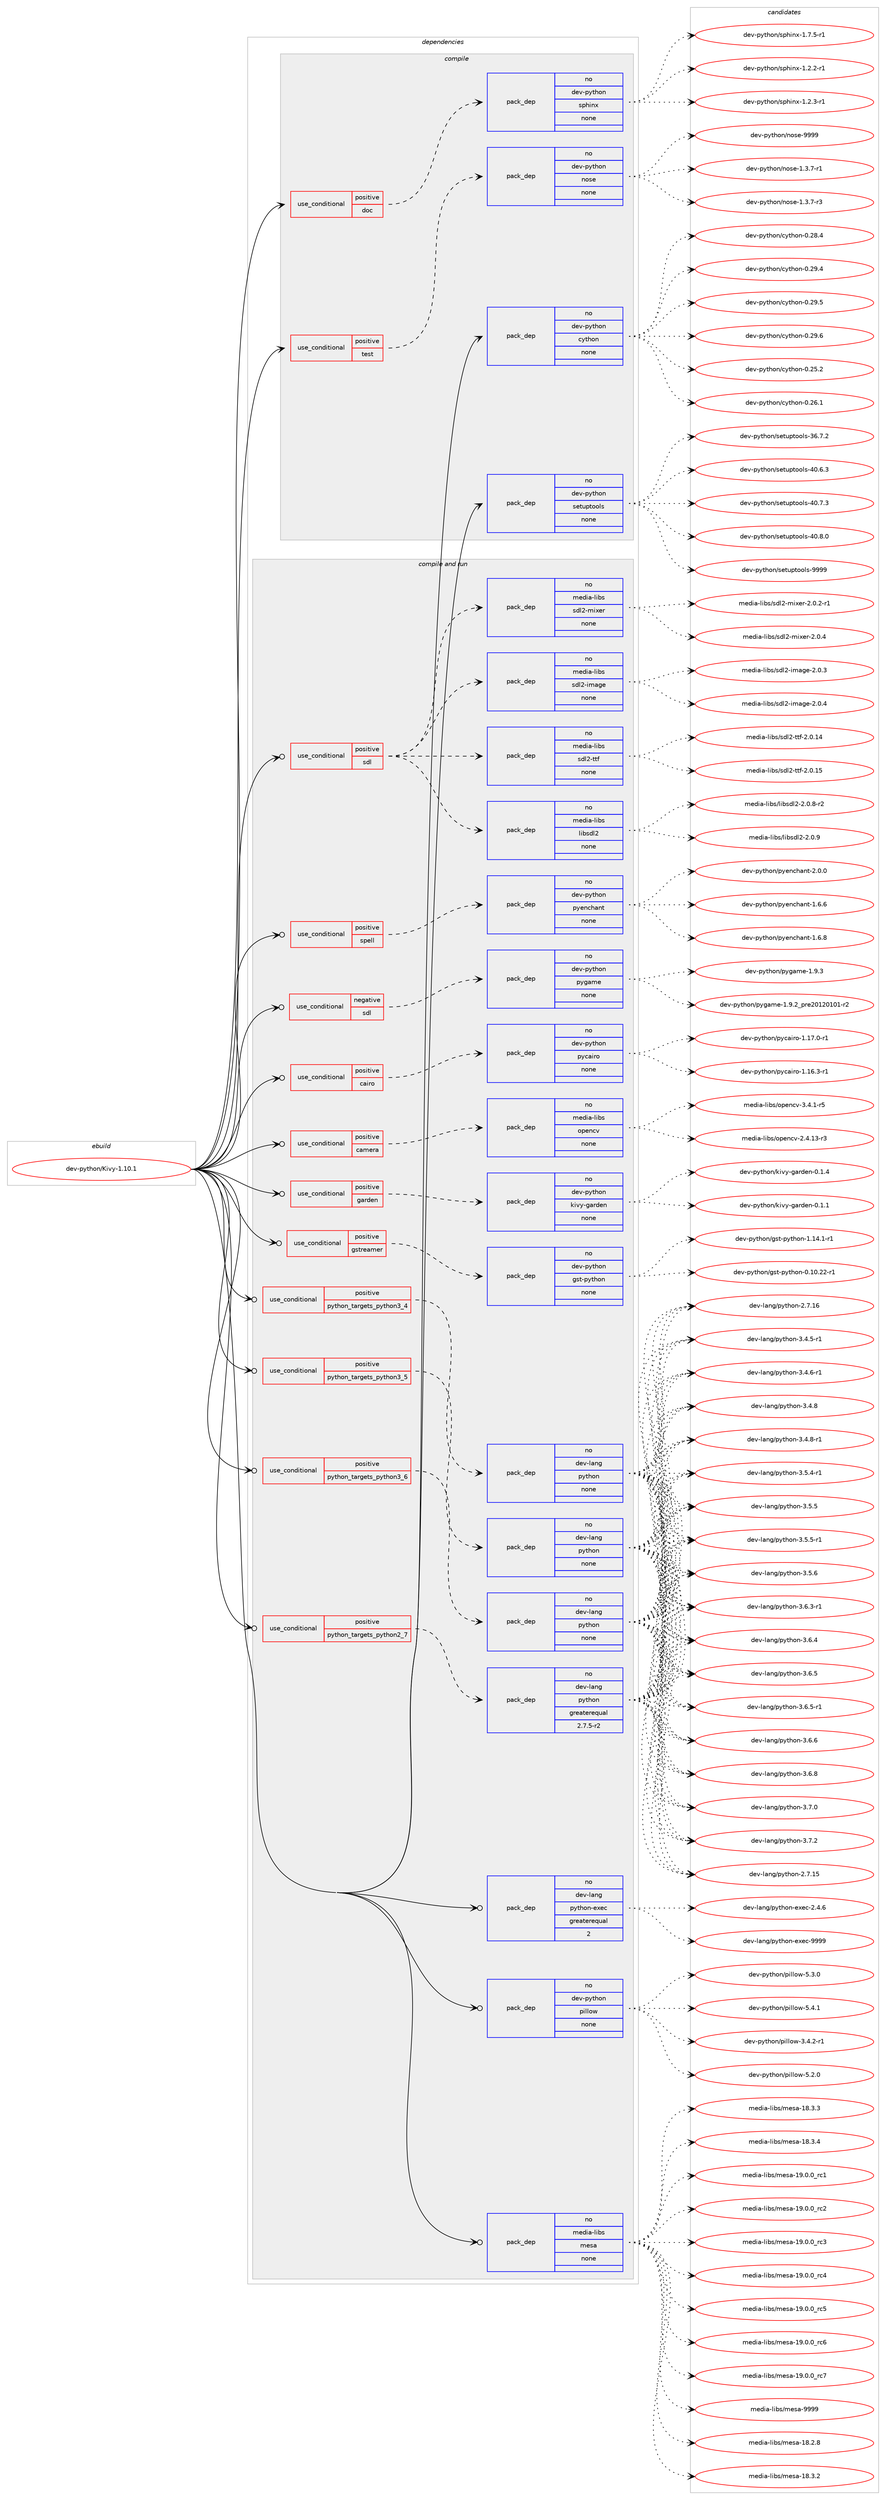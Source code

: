 digraph prolog {

# *************
# Graph options
# *************

newrank=true;
concentrate=true;
compound=true;
graph [rankdir=LR,fontname=Helvetica,fontsize=10,ranksep=1.5];#, ranksep=2.5, nodesep=0.2];
edge  [arrowhead=vee];
node  [fontname=Helvetica,fontsize=10];

# **********
# The ebuild
# **********

subgraph cluster_leftcol {
color=gray;
rank=same;
label=<<i>ebuild</i>>;
id [label="dev-python/Kivy-1.10.1", color=red, width=4, href="../dev-python/Kivy-1.10.1.svg"];
}

# ****************
# The dependencies
# ****************

subgraph cluster_midcol {
color=gray;
label=<<i>dependencies</i>>;
subgraph cluster_compile {
fillcolor="#eeeeee";
style=filled;
label=<<i>compile</i>>;
subgraph cond370292 {
dependency1396774 [label=<<TABLE BORDER="0" CELLBORDER="1" CELLSPACING="0" CELLPADDING="4"><TR><TD ROWSPAN="3" CELLPADDING="10">use_conditional</TD></TR><TR><TD>positive</TD></TR><TR><TD>doc</TD></TR></TABLE>>, shape=none, color=red];
subgraph pack1003258 {
dependency1396775 [label=<<TABLE BORDER="0" CELLBORDER="1" CELLSPACING="0" CELLPADDING="4" WIDTH="220"><TR><TD ROWSPAN="6" CELLPADDING="30">pack_dep</TD></TR><TR><TD WIDTH="110">no</TD></TR><TR><TD>dev-python</TD></TR><TR><TD>sphinx</TD></TR><TR><TD>none</TD></TR><TR><TD></TD></TR></TABLE>>, shape=none, color=blue];
}
dependency1396774:e -> dependency1396775:w [weight=20,style="dashed",arrowhead="vee"];
}
id:e -> dependency1396774:w [weight=20,style="solid",arrowhead="vee"];
subgraph cond370293 {
dependency1396776 [label=<<TABLE BORDER="0" CELLBORDER="1" CELLSPACING="0" CELLPADDING="4"><TR><TD ROWSPAN="3" CELLPADDING="10">use_conditional</TD></TR><TR><TD>positive</TD></TR><TR><TD>test</TD></TR></TABLE>>, shape=none, color=red];
subgraph pack1003259 {
dependency1396777 [label=<<TABLE BORDER="0" CELLBORDER="1" CELLSPACING="0" CELLPADDING="4" WIDTH="220"><TR><TD ROWSPAN="6" CELLPADDING="30">pack_dep</TD></TR><TR><TD WIDTH="110">no</TD></TR><TR><TD>dev-python</TD></TR><TR><TD>nose</TD></TR><TR><TD>none</TD></TR><TR><TD></TD></TR></TABLE>>, shape=none, color=blue];
}
dependency1396776:e -> dependency1396777:w [weight=20,style="dashed",arrowhead="vee"];
}
id:e -> dependency1396776:w [weight=20,style="solid",arrowhead="vee"];
subgraph pack1003260 {
dependency1396778 [label=<<TABLE BORDER="0" CELLBORDER="1" CELLSPACING="0" CELLPADDING="4" WIDTH="220"><TR><TD ROWSPAN="6" CELLPADDING="30">pack_dep</TD></TR><TR><TD WIDTH="110">no</TD></TR><TR><TD>dev-python</TD></TR><TR><TD>cython</TD></TR><TR><TD>none</TD></TR><TR><TD></TD></TR></TABLE>>, shape=none, color=blue];
}
id:e -> dependency1396778:w [weight=20,style="solid",arrowhead="vee"];
subgraph pack1003261 {
dependency1396779 [label=<<TABLE BORDER="0" CELLBORDER="1" CELLSPACING="0" CELLPADDING="4" WIDTH="220"><TR><TD ROWSPAN="6" CELLPADDING="30">pack_dep</TD></TR><TR><TD WIDTH="110">no</TD></TR><TR><TD>dev-python</TD></TR><TR><TD>setuptools</TD></TR><TR><TD>none</TD></TR><TR><TD></TD></TR></TABLE>>, shape=none, color=blue];
}
id:e -> dependency1396779:w [weight=20,style="solid",arrowhead="vee"];
}
subgraph cluster_compileandrun {
fillcolor="#eeeeee";
style=filled;
label=<<i>compile and run</i>>;
subgraph cond370294 {
dependency1396780 [label=<<TABLE BORDER="0" CELLBORDER="1" CELLSPACING="0" CELLPADDING="4"><TR><TD ROWSPAN="3" CELLPADDING="10">use_conditional</TD></TR><TR><TD>negative</TD></TR><TR><TD>sdl</TD></TR></TABLE>>, shape=none, color=red];
subgraph pack1003262 {
dependency1396781 [label=<<TABLE BORDER="0" CELLBORDER="1" CELLSPACING="0" CELLPADDING="4" WIDTH="220"><TR><TD ROWSPAN="6" CELLPADDING="30">pack_dep</TD></TR><TR><TD WIDTH="110">no</TD></TR><TR><TD>dev-python</TD></TR><TR><TD>pygame</TD></TR><TR><TD>none</TD></TR><TR><TD></TD></TR></TABLE>>, shape=none, color=blue];
}
dependency1396780:e -> dependency1396781:w [weight=20,style="dashed",arrowhead="vee"];
}
id:e -> dependency1396780:w [weight=20,style="solid",arrowhead="odotvee"];
subgraph cond370295 {
dependency1396782 [label=<<TABLE BORDER="0" CELLBORDER="1" CELLSPACING="0" CELLPADDING="4"><TR><TD ROWSPAN="3" CELLPADDING="10">use_conditional</TD></TR><TR><TD>positive</TD></TR><TR><TD>cairo</TD></TR></TABLE>>, shape=none, color=red];
subgraph pack1003263 {
dependency1396783 [label=<<TABLE BORDER="0" CELLBORDER="1" CELLSPACING="0" CELLPADDING="4" WIDTH="220"><TR><TD ROWSPAN="6" CELLPADDING="30">pack_dep</TD></TR><TR><TD WIDTH="110">no</TD></TR><TR><TD>dev-python</TD></TR><TR><TD>pycairo</TD></TR><TR><TD>none</TD></TR><TR><TD></TD></TR></TABLE>>, shape=none, color=blue];
}
dependency1396782:e -> dependency1396783:w [weight=20,style="dashed",arrowhead="vee"];
}
id:e -> dependency1396782:w [weight=20,style="solid",arrowhead="odotvee"];
subgraph cond370296 {
dependency1396784 [label=<<TABLE BORDER="0" CELLBORDER="1" CELLSPACING="0" CELLPADDING="4"><TR><TD ROWSPAN="3" CELLPADDING="10">use_conditional</TD></TR><TR><TD>positive</TD></TR><TR><TD>camera</TD></TR></TABLE>>, shape=none, color=red];
subgraph pack1003264 {
dependency1396785 [label=<<TABLE BORDER="0" CELLBORDER="1" CELLSPACING="0" CELLPADDING="4" WIDTH="220"><TR><TD ROWSPAN="6" CELLPADDING="30">pack_dep</TD></TR><TR><TD WIDTH="110">no</TD></TR><TR><TD>media-libs</TD></TR><TR><TD>opencv</TD></TR><TR><TD>none</TD></TR><TR><TD></TD></TR></TABLE>>, shape=none, color=blue];
}
dependency1396784:e -> dependency1396785:w [weight=20,style="dashed",arrowhead="vee"];
}
id:e -> dependency1396784:w [weight=20,style="solid",arrowhead="odotvee"];
subgraph cond370297 {
dependency1396786 [label=<<TABLE BORDER="0" CELLBORDER="1" CELLSPACING="0" CELLPADDING="4"><TR><TD ROWSPAN="3" CELLPADDING="10">use_conditional</TD></TR><TR><TD>positive</TD></TR><TR><TD>garden</TD></TR></TABLE>>, shape=none, color=red];
subgraph pack1003265 {
dependency1396787 [label=<<TABLE BORDER="0" CELLBORDER="1" CELLSPACING="0" CELLPADDING="4" WIDTH="220"><TR><TD ROWSPAN="6" CELLPADDING="30">pack_dep</TD></TR><TR><TD WIDTH="110">no</TD></TR><TR><TD>dev-python</TD></TR><TR><TD>kivy-garden</TD></TR><TR><TD>none</TD></TR><TR><TD></TD></TR></TABLE>>, shape=none, color=blue];
}
dependency1396786:e -> dependency1396787:w [weight=20,style="dashed",arrowhead="vee"];
}
id:e -> dependency1396786:w [weight=20,style="solid",arrowhead="odotvee"];
subgraph cond370298 {
dependency1396788 [label=<<TABLE BORDER="0" CELLBORDER="1" CELLSPACING="0" CELLPADDING="4"><TR><TD ROWSPAN="3" CELLPADDING="10">use_conditional</TD></TR><TR><TD>positive</TD></TR><TR><TD>gstreamer</TD></TR></TABLE>>, shape=none, color=red];
subgraph pack1003266 {
dependency1396789 [label=<<TABLE BORDER="0" CELLBORDER="1" CELLSPACING="0" CELLPADDING="4" WIDTH="220"><TR><TD ROWSPAN="6" CELLPADDING="30">pack_dep</TD></TR><TR><TD WIDTH="110">no</TD></TR><TR><TD>dev-python</TD></TR><TR><TD>gst-python</TD></TR><TR><TD>none</TD></TR><TR><TD></TD></TR></TABLE>>, shape=none, color=blue];
}
dependency1396788:e -> dependency1396789:w [weight=20,style="dashed",arrowhead="vee"];
}
id:e -> dependency1396788:w [weight=20,style="solid",arrowhead="odotvee"];
subgraph cond370299 {
dependency1396790 [label=<<TABLE BORDER="0" CELLBORDER="1" CELLSPACING="0" CELLPADDING="4"><TR><TD ROWSPAN="3" CELLPADDING="10">use_conditional</TD></TR><TR><TD>positive</TD></TR><TR><TD>python_targets_python2_7</TD></TR></TABLE>>, shape=none, color=red];
subgraph pack1003267 {
dependency1396791 [label=<<TABLE BORDER="0" CELLBORDER="1" CELLSPACING="0" CELLPADDING="4" WIDTH="220"><TR><TD ROWSPAN="6" CELLPADDING="30">pack_dep</TD></TR><TR><TD WIDTH="110">no</TD></TR><TR><TD>dev-lang</TD></TR><TR><TD>python</TD></TR><TR><TD>greaterequal</TD></TR><TR><TD>2.7.5-r2</TD></TR></TABLE>>, shape=none, color=blue];
}
dependency1396790:e -> dependency1396791:w [weight=20,style="dashed",arrowhead="vee"];
}
id:e -> dependency1396790:w [weight=20,style="solid",arrowhead="odotvee"];
subgraph cond370300 {
dependency1396792 [label=<<TABLE BORDER="0" CELLBORDER="1" CELLSPACING="0" CELLPADDING="4"><TR><TD ROWSPAN="3" CELLPADDING="10">use_conditional</TD></TR><TR><TD>positive</TD></TR><TR><TD>python_targets_python3_4</TD></TR></TABLE>>, shape=none, color=red];
subgraph pack1003268 {
dependency1396793 [label=<<TABLE BORDER="0" CELLBORDER="1" CELLSPACING="0" CELLPADDING="4" WIDTH="220"><TR><TD ROWSPAN="6" CELLPADDING="30">pack_dep</TD></TR><TR><TD WIDTH="110">no</TD></TR><TR><TD>dev-lang</TD></TR><TR><TD>python</TD></TR><TR><TD>none</TD></TR><TR><TD></TD></TR></TABLE>>, shape=none, color=blue];
}
dependency1396792:e -> dependency1396793:w [weight=20,style="dashed",arrowhead="vee"];
}
id:e -> dependency1396792:w [weight=20,style="solid",arrowhead="odotvee"];
subgraph cond370301 {
dependency1396794 [label=<<TABLE BORDER="0" CELLBORDER="1" CELLSPACING="0" CELLPADDING="4"><TR><TD ROWSPAN="3" CELLPADDING="10">use_conditional</TD></TR><TR><TD>positive</TD></TR><TR><TD>python_targets_python3_5</TD></TR></TABLE>>, shape=none, color=red];
subgraph pack1003269 {
dependency1396795 [label=<<TABLE BORDER="0" CELLBORDER="1" CELLSPACING="0" CELLPADDING="4" WIDTH="220"><TR><TD ROWSPAN="6" CELLPADDING="30">pack_dep</TD></TR><TR><TD WIDTH="110">no</TD></TR><TR><TD>dev-lang</TD></TR><TR><TD>python</TD></TR><TR><TD>none</TD></TR><TR><TD></TD></TR></TABLE>>, shape=none, color=blue];
}
dependency1396794:e -> dependency1396795:w [weight=20,style="dashed",arrowhead="vee"];
}
id:e -> dependency1396794:w [weight=20,style="solid",arrowhead="odotvee"];
subgraph cond370302 {
dependency1396796 [label=<<TABLE BORDER="0" CELLBORDER="1" CELLSPACING="0" CELLPADDING="4"><TR><TD ROWSPAN="3" CELLPADDING="10">use_conditional</TD></TR><TR><TD>positive</TD></TR><TR><TD>python_targets_python3_6</TD></TR></TABLE>>, shape=none, color=red];
subgraph pack1003270 {
dependency1396797 [label=<<TABLE BORDER="0" CELLBORDER="1" CELLSPACING="0" CELLPADDING="4" WIDTH="220"><TR><TD ROWSPAN="6" CELLPADDING="30">pack_dep</TD></TR><TR><TD WIDTH="110">no</TD></TR><TR><TD>dev-lang</TD></TR><TR><TD>python</TD></TR><TR><TD>none</TD></TR><TR><TD></TD></TR></TABLE>>, shape=none, color=blue];
}
dependency1396796:e -> dependency1396797:w [weight=20,style="dashed",arrowhead="vee"];
}
id:e -> dependency1396796:w [weight=20,style="solid",arrowhead="odotvee"];
subgraph cond370303 {
dependency1396798 [label=<<TABLE BORDER="0" CELLBORDER="1" CELLSPACING="0" CELLPADDING="4"><TR><TD ROWSPAN="3" CELLPADDING="10">use_conditional</TD></TR><TR><TD>positive</TD></TR><TR><TD>sdl</TD></TR></TABLE>>, shape=none, color=red];
subgraph pack1003271 {
dependency1396799 [label=<<TABLE BORDER="0" CELLBORDER="1" CELLSPACING="0" CELLPADDING="4" WIDTH="220"><TR><TD ROWSPAN="6" CELLPADDING="30">pack_dep</TD></TR><TR><TD WIDTH="110">no</TD></TR><TR><TD>media-libs</TD></TR><TR><TD>libsdl2</TD></TR><TR><TD>none</TD></TR><TR><TD></TD></TR></TABLE>>, shape=none, color=blue];
}
dependency1396798:e -> dependency1396799:w [weight=20,style="dashed",arrowhead="vee"];
subgraph pack1003272 {
dependency1396800 [label=<<TABLE BORDER="0" CELLBORDER="1" CELLSPACING="0" CELLPADDING="4" WIDTH="220"><TR><TD ROWSPAN="6" CELLPADDING="30">pack_dep</TD></TR><TR><TD WIDTH="110">no</TD></TR><TR><TD>media-libs</TD></TR><TR><TD>sdl2-ttf</TD></TR><TR><TD>none</TD></TR><TR><TD></TD></TR></TABLE>>, shape=none, color=blue];
}
dependency1396798:e -> dependency1396800:w [weight=20,style="dashed",arrowhead="vee"];
subgraph pack1003273 {
dependency1396801 [label=<<TABLE BORDER="0" CELLBORDER="1" CELLSPACING="0" CELLPADDING="4" WIDTH="220"><TR><TD ROWSPAN="6" CELLPADDING="30">pack_dep</TD></TR><TR><TD WIDTH="110">no</TD></TR><TR><TD>media-libs</TD></TR><TR><TD>sdl2-image</TD></TR><TR><TD>none</TD></TR><TR><TD></TD></TR></TABLE>>, shape=none, color=blue];
}
dependency1396798:e -> dependency1396801:w [weight=20,style="dashed",arrowhead="vee"];
subgraph pack1003274 {
dependency1396802 [label=<<TABLE BORDER="0" CELLBORDER="1" CELLSPACING="0" CELLPADDING="4" WIDTH="220"><TR><TD ROWSPAN="6" CELLPADDING="30">pack_dep</TD></TR><TR><TD WIDTH="110">no</TD></TR><TR><TD>media-libs</TD></TR><TR><TD>sdl2-mixer</TD></TR><TR><TD>none</TD></TR><TR><TD></TD></TR></TABLE>>, shape=none, color=blue];
}
dependency1396798:e -> dependency1396802:w [weight=20,style="dashed",arrowhead="vee"];
}
id:e -> dependency1396798:w [weight=20,style="solid",arrowhead="odotvee"];
subgraph cond370304 {
dependency1396803 [label=<<TABLE BORDER="0" CELLBORDER="1" CELLSPACING="0" CELLPADDING="4"><TR><TD ROWSPAN="3" CELLPADDING="10">use_conditional</TD></TR><TR><TD>positive</TD></TR><TR><TD>spell</TD></TR></TABLE>>, shape=none, color=red];
subgraph pack1003275 {
dependency1396804 [label=<<TABLE BORDER="0" CELLBORDER="1" CELLSPACING="0" CELLPADDING="4" WIDTH="220"><TR><TD ROWSPAN="6" CELLPADDING="30">pack_dep</TD></TR><TR><TD WIDTH="110">no</TD></TR><TR><TD>dev-python</TD></TR><TR><TD>pyenchant</TD></TR><TR><TD>none</TD></TR><TR><TD></TD></TR></TABLE>>, shape=none, color=blue];
}
dependency1396803:e -> dependency1396804:w [weight=20,style="dashed",arrowhead="vee"];
}
id:e -> dependency1396803:w [weight=20,style="solid",arrowhead="odotvee"];
subgraph pack1003276 {
dependency1396805 [label=<<TABLE BORDER="0" CELLBORDER="1" CELLSPACING="0" CELLPADDING="4" WIDTH="220"><TR><TD ROWSPAN="6" CELLPADDING="30">pack_dep</TD></TR><TR><TD WIDTH="110">no</TD></TR><TR><TD>dev-lang</TD></TR><TR><TD>python-exec</TD></TR><TR><TD>greaterequal</TD></TR><TR><TD>2</TD></TR></TABLE>>, shape=none, color=blue];
}
id:e -> dependency1396805:w [weight=20,style="solid",arrowhead="odotvee"];
subgraph pack1003277 {
dependency1396806 [label=<<TABLE BORDER="0" CELLBORDER="1" CELLSPACING="0" CELLPADDING="4" WIDTH="220"><TR><TD ROWSPAN="6" CELLPADDING="30">pack_dep</TD></TR><TR><TD WIDTH="110">no</TD></TR><TR><TD>dev-python</TD></TR><TR><TD>pillow</TD></TR><TR><TD>none</TD></TR><TR><TD></TD></TR></TABLE>>, shape=none, color=blue];
}
id:e -> dependency1396806:w [weight=20,style="solid",arrowhead="odotvee"];
subgraph pack1003278 {
dependency1396807 [label=<<TABLE BORDER="0" CELLBORDER="1" CELLSPACING="0" CELLPADDING="4" WIDTH="220"><TR><TD ROWSPAN="6" CELLPADDING="30">pack_dep</TD></TR><TR><TD WIDTH="110">no</TD></TR><TR><TD>media-libs</TD></TR><TR><TD>mesa</TD></TR><TR><TD>none</TD></TR><TR><TD></TD></TR></TABLE>>, shape=none, color=blue];
}
id:e -> dependency1396807:w [weight=20,style="solid",arrowhead="odotvee"];
}
subgraph cluster_run {
fillcolor="#eeeeee";
style=filled;
label=<<i>run</i>>;
}
}

# **************
# The candidates
# **************

subgraph cluster_choices {
rank=same;
color=gray;
label=<<i>candidates</i>>;

subgraph choice1003258 {
color=black;
nodesep=1;
choice10010111845112121116104111110471151121041051101204549465046504511449 [label="dev-python/sphinx-1.2.2-r1", color=red, width=4,href="../dev-python/sphinx-1.2.2-r1.svg"];
choice10010111845112121116104111110471151121041051101204549465046514511449 [label="dev-python/sphinx-1.2.3-r1", color=red, width=4,href="../dev-python/sphinx-1.2.3-r1.svg"];
choice10010111845112121116104111110471151121041051101204549465546534511449 [label="dev-python/sphinx-1.7.5-r1", color=red, width=4,href="../dev-python/sphinx-1.7.5-r1.svg"];
dependency1396775:e -> choice10010111845112121116104111110471151121041051101204549465046504511449:w [style=dotted,weight="100"];
dependency1396775:e -> choice10010111845112121116104111110471151121041051101204549465046514511449:w [style=dotted,weight="100"];
dependency1396775:e -> choice10010111845112121116104111110471151121041051101204549465546534511449:w [style=dotted,weight="100"];
}
subgraph choice1003259 {
color=black;
nodesep=1;
choice10010111845112121116104111110471101111151014549465146554511449 [label="dev-python/nose-1.3.7-r1", color=red, width=4,href="../dev-python/nose-1.3.7-r1.svg"];
choice10010111845112121116104111110471101111151014549465146554511451 [label="dev-python/nose-1.3.7-r3", color=red, width=4,href="../dev-python/nose-1.3.7-r3.svg"];
choice10010111845112121116104111110471101111151014557575757 [label="dev-python/nose-9999", color=red, width=4,href="../dev-python/nose-9999.svg"];
dependency1396777:e -> choice10010111845112121116104111110471101111151014549465146554511449:w [style=dotted,weight="100"];
dependency1396777:e -> choice10010111845112121116104111110471101111151014549465146554511451:w [style=dotted,weight="100"];
dependency1396777:e -> choice10010111845112121116104111110471101111151014557575757:w [style=dotted,weight="100"];
}
subgraph choice1003260 {
color=black;
nodesep=1;
choice10010111845112121116104111110479912111610411111045484650534650 [label="dev-python/cython-0.25.2", color=red, width=4,href="../dev-python/cython-0.25.2.svg"];
choice10010111845112121116104111110479912111610411111045484650544649 [label="dev-python/cython-0.26.1", color=red, width=4,href="../dev-python/cython-0.26.1.svg"];
choice10010111845112121116104111110479912111610411111045484650564652 [label="dev-python/cython-0.28.4", color=red, width=4,href="../dev-python/cython-0.28.4.svg"];
choice10010111845112121116104111110479912111610411111045484650574652 [label="dev-python/cython-0.29.4", color=red, width=4,href="../dev-python/cython-0.29.4.svg"];
choice10010111845112121116104111110479912111610411111045484650574653 [label="dev-python/cython-0.29.5", color=red, width=4,href="../dev-python/cython-0.29.5.svg"];
choice10010111845112121116104111110479912111610411111045484650574654 [label="dev-python/cython-0.29.6", color=red, width=4,href="../dev-python/cython-0.29.6.svg"];
dependency1396778:e -> choice10010111845112121116104111110479912111610411111045484650534650:w [style=dotted,weight="100"];
dependency1396778:e -> choice10010111845112121116104111110479912111610411111045484650544649:w [style=dotted,weight="100"];
dependency1396778:e -> choice10010111845112121116104111110479912111610411111045484650564652:w [style=dotted,weight="100"];
dependency1396778:e -> choice10010111845112121116104111110479912111610411111045484650574652:w [style=dotted,weight="100"];
dependency1396778:e -> choice10010111845112121116104111110479912111610411111045484650574653:w [style=dotted,weight="100"];
dependency1396778:e -> choice10010111845112121116104111110479912111610411111045484650574654:w [style=dotted,weight="100"];
}
subgraph choice1003261 {
color=black;
nodesep=1;
choice100101118451121211161041111104711510111611711211611111110811545515446554650 [label="dev-python/setuptools-36.7.2", color=red, width=4,href="../dev-python/setuptools-36.7.2.svg"];
choice100101118451121211161041111104711510111611711211611111110811545524846544651 [label="dev-python/setuptools-40.6.3", color=red, width=4,href="../dev-python/setuptools-40.6.3.svg"];
choice100101118451121211161041111104711510111611711211611111110811545524846554651 [label="dev-python/setuptools-40.7.3", color=red, width=4,href="../dev-python/setuptools-40.7.3.svg"];
choice100101118451121211161041111104711510111611711211611111110811545524846564648 [label="dev-python/setuptools-40.8.0", color=red, width=4,href="../dev-python/setuptools-40.8.0.svg"];
choice10010111845112121116104111110471151011161171121161111111081154557575757 [label="dev-python/setuptools-9999", color=red, width=4,href="../dev-python/setuptools-9999.svg"];
dependency1396779:e -> choice100101118451121211161041111104711510111611711211611111110811545515446554650:w [style=dotted,weight="100"];
dependency1396779:e -> choice100101118451121211161041111104711510111611711211611111110811545524846544651:w [style=dotted,weight="100"];
dependency1396779:e -> choice100101118451121211161041111104711510111611711211611111110811545524846554651:w [style=dotted,weight="100"];
dependency1396779:e -> choice100101118451121211161041111104711510111611711211611111110811545524846564648:w [style=dotted,weight="100"];
dependency1396779:e -> choice10010111845112121116104111110471151011161171121161111111081154557575757:w [style=dotted,weight="100"];
}
subgraph choice1003262 {
color=black;
nodesep=1;
choice1001011184511212111610411111047112121103971091014549465746509511211410150484950484948494511450 [label="dev-python/pygame-1.9.2_pre20120101-r2", color=red, width=4,href="../dev-python/pygame-1.9.2_pre20120101-r2.svg"];
choice100101118451121211161041111104711212110397109101454946574651 [label="dev-python/pygame-1.9.3", color=red, width=4,href="../dev-python/pygame-1.9.3.svg"];
dependency1396781:e -> choice1001011184511212111610411111047112121103971091014549465746509511211410150484950484948494511450:w [style=dotted,weight="100"];
dependency1396781:e -> choice100101118451121211161041111104711212110397109101454946574651:w [style=dotted,weight="100"];
}
subgraph choice1003263 {
color=black;
nodesep=1;
choice10010111845112121116104111110471121219997105114111454946495446514511449 [label="dev-python/pycairo-1.16.3-r1", color=red, width=4,href="../dev-python/pycairo-1.16.3-r1.svg"];
choice10010111845112121116104111110471121219997105114111454946495546484511449 [label="dev-python/pycairo-1.17.0-r1", color=red, width=4,href="../dev-python/pycairo-1.17.0-r1.svg"];
dependency1396783:e -> choice10010111845112121116104111110471121219997105114111454946495446514511449:w [style=dotted,weight="100"];
dependency1396783:e -> choice10010111845112121116104111110471121219997105114111454946495546484511449:w [style=dotted,weight="100"];
}
subgraph choice1003264 {
color=black;
nodesep=1;
choice1091011001059745108105981154711111210111099118455046524649514511451 [label="media-libs/opencv-2.4.13-r3", color=red, width=4,href="../media-libs/opencv-2.4.13-r3.svg"];
choice10910110010597451081059811547111112101110991184551465246494511453 [label="media-libs/opencv-3.4.1-r5", color=red, width=4,href="../media-libs/opencv-3.4.1-r5.svg"];
dependency1396785:e -> choice1091011001059745108105981154711111210111099118455046524649514511451:w [style=dotted,weight="100"];
dependency1396785:e -> choice10910110010597451081059811547111112101110991184551465246494511453:w [style=dotted,weight="100"];
}
subgraph choice1003265 {
color=black;
nodesep=1;
choice10010111845112121116104111110471071051181214510397114100101110454846494649 [label="dev-python/kivy-garden-0.1.1", color=red, width=4,href="../dev-python/kivy-garden-0.1.1.svg"];
choice10010111845112121116104111110471071051181214510397114100101110454846494652 [label="dev-python/kivy-garden-0.1.4", color=red, width=4,href="../dev-python/kivy-garden-0.1.4.svg"];
dependency1396787:e -> choice10010111845112121116104111110471071051181214510397114100101110454846494649:w [style=dotted,weight="100"];
dependency1396787:e -> choice10010111845112121116104111110471071051181214510397114100101110454846494652:w [style=dotted,weight="100"];
}
subgraph choice1003266 {
color=black;
nodesep=1;
choice10010111845112121116104111110471031151164511212111610411111045484649484650504511449 [label="dev-python/gst-python-0.10.22-r1", color=red, width=4,href="../dev-python/gst-python-0.10.22-r1.svg"];
choice100101118451121211161041111104710311511645112121116104111110454946495246494511449 [label="dev-python/gst-python-1.14.1-r1", color=red, width=4,href="../dev-python/gst-python-1.14.1-r1.svg"];
dependency1396789:e -> choice10010111845112121116104111110471031151164511212111610411111045484649484650504511449:w [style=dotted,weight="100"];
dependency1396789:e -> choice100101118451121211161041111104710311511645112121116104111110454946495246494511449:w [style=dotted,weight="100"];
}
subgraph choice1003267 {
color=black;
nodesep=1;
choice10010111845108971101034711212111610411111045504655464953 [label="dev-lang/python-2.7.15", color=red, width=4,href="../dev-lang/python-2.7.15.svg"];
choice10010111845108971101034711212111610411111045504655464954 [label="dev-lang/python-2.7.16", color=red, width=4,href="../dev-lang/python-2.7.16.svg"];
choice1001011184510897110103471121211161041111104551465246534511449 [label="dev-lang/python-3.4.5-r1", color=red, width=4,href="../dev-lang/python-3.4.5-r1.svg"];
choice1001011184510897110103471121211161041111104551465246544511449 [label="dev-lang/python-3.4.6-r1", color=red, width=4,href="../dev-lang/python-3.4.6-r1.svg"];
choice100101118451089711010347112121116104111110455146524656 [label="dev-lang/python-3.4.8", color=red, width=4,href="../dev-lang/python-3.4.8.svg"];
choice1001011184510897110103471121211161041111104551465246564511449 [label="dev-lang/python-3.4.8-r1", color=red, width=4,href="../dev-lang/python-3.4.8-r1.svg"];
choice1001011184510897110103471121211161041111104551465346524511449 [label="dev-lang/python-3.5.4-r1", color=red, width=4,href="../dev-lang/python-3.5.4-r1.svg"];
choice100101118451089711010347112121116104111110455146534653 [label="dev-lang/python-3.5.5", color=red, width=4,href="../dev-lang/python-3.5.5.svg"];
choice1001011184510897110103471121211161041111104551465346534511449 [label="dev-lang/python-3.5.5-r1", color=red, width=4,href="../dev-lang/python-3.5.5-r1.svg"];
choice100101118451089711010347112121116104111110455146534654 [label="dev-lang/python-3.5.6", color=red, width=4,href="../dev-lang/python-3.5.6.svg"];
choice1001011184510897110103471121211161041111104551465446514511449 [label="dev-lang/python-3.6.3-r1", color=red, width=4,href="../dev-lang/python-3.6.3-r1.svg"];
choice100101118451089711010347112121116104111110455146544652 [label="dev-lang/python-3.6.4", color=red, width=4,href="../dev-lang/python-3.6.4.svg"];
choice100101118451089711010347112121116104111110455146544653 [label="dev-lang/python-3.6.5", color=red, width=4,href="../dev-lang/python-3.6.5.svg"];
choice1001011184510897110103471121211161041111104551465446534511449 [label="dev-lang/python-3.6.5-r1", color=red, width=4,href="../dev-lang/python-3.6.5-r1.svg"];
choice100101118451089711010347112121116104111110455146544654 [label="dev-lang/python-3.6.6", color=red, width=4,href="../dev-lang/python-3.6.6.svg"];
choice100101118451089711010347112121116104111110455146544656 [label="dev-lang/python-3.6.8", color=red, width=4,href="../dev-lang/python-3.6.8.svg"];
choice100101118451089711010347112121116104111110455146554648 [label="dev-lang/python-3.7.0", color=red, width=4,href="../dev-lang/python-3.7.0.svg"];
choice100101118451089711010347112121116104111110455146554650 [label="dev-lang/python-3.7.2", color=red, width=4,href="../dev-lang/python-3.7.2.svg"];
dependency1396791:e -> choice10010111845108971101034711212111610411111045504655464953:w [style=dotted,weight="100"];
dependency1396791:e -> choice10010111845108971101034711212111610411111045504655464954:w [style=dotted,weight="100"];
dependency1396791:e -> choice1001011184510897110103471121211161041111104551465246534511449:w [style=dotted,weight="100"];
dependency1396791:e -> choice1001011184510897110103471121211161041111104551465246544511449:w [style=dotted,weight="100"];
dependency1396791:e -> choice100101118451089711010347112121116104111110455146524656:w [style=dotted,weight="100"];
dependency1396791:e -> choice1001011184510897110103471121211161041111104551465246564511449:w [style=dotted,weight="100"];
dependency1396791:e -> choice1001011184510897110103471121211161041111104551465346524511449:w [style=dotted,weight="100"];
dependency1396791:e -> choice100101118451089711010347112121116104111110455146534653:w [style=dotted,weight="100"];
dependency1396791:e -> choice1001011184510897110103471121211161041111104551465346534511449:w [style=dotted,weight="100"];
dependency1396791:e -> choice100101118451089711010347112121116104111110455146534654:w [style=dotted,weight="100"];
dependency1396791:e -> choice1001011184510897110103471121211161041111104551465446514511449:w [style=dotted,weight="100"];
dependency1396791:e -> choice100101118451089711010347112121116104111110455146544652:w [style=dotted,weight="100"];
dependency1396791:e -> choice100101118451089711010347112121116104111110455146544653:w [style=dotted,weight="100"];
dependency1396791:e -> choice1001011184510897110103471121211161041111104551465446534511449:w [style=dotted,weight="100"];
dependency1396791:e -> choice100101118451089711010347112121116104111110455146544654:w [style=dotted,weight="100"];
dependency1396791:e -> choice100101118451089711010347112121116104111110455146544656:w [style=dotted,weight="100"];
dependency1396791:e -> choice100101118451089711010347112121116104111110455146554648:w [style=dotted,weight="100"];
dependency1396791:e -> choice100101118451089711010347112121116104111110455146554650:w [style=dotted,weight="100"];
}
subgraph choice1003268 {
color=black;
nodesep=1;
choice10010111845108971101034711212111610411111045504655464953 [label="dev-lang/python-2.7.15", color=red, width=4,href="../dev-lang/python-2.7.15.svg"];
choice10010111845108971101034711212111610411111045504655464954 [label="dev-lang/python-2.7.16", color=red, width=4,href="../dev-lang/python-2.7.16.svg"];
choice1001011184510897110103471121211161041111104551465246534511449 [label="dev-lang/python-3.4.5-r1", color=red, width=4,href="../dev-lang/python-3.4.5-r1.svg"];
choice1001011184510897110103471121211161041111104551465246544511449 [label="dev-lang/python-3.4.6-r1", color=red, width=4,href="../dev-lang/python-3.4.6-r1.svg"];
choice100101118451089711010347112121116104111110455146524656 [label="dev-lang/python-3.4.8", color=red, width=4,href="../dev-lang/python-3.4.8.svg"];
choice1001011184510897110103471121211161041111104551465246564511449 [label="dev-lang/python-3.4.8-r1", color=red, width=4,href="../dev-lang/python-3.4.8-r1.svg"];
choice1001011184510897110103471121211161041111104551465346524511449 [label="dev-lang/python-3.5.4-r1", color=red, width=4,href="../dev-lang/python-3.5.4-r1.svg"];
choice100101118451089711010347112121116104111110455146534653 [label="dev-lang/python-3.5.5", color=red, width=4,href="../dev-lang/python-3.5.5.svg"];
choice1001011184510897110103471121211161041111104551465346534511449 [label="dev-lang/python-3.5.5-r1", color=red, width=4,href="../dev-lang/python-3.5.5-r1.svg"];
choice100101118451089711010347112121116104111110455146534654 [label="dev-lang/python-3.5.6", color=red, width=4,href="../dev-lang/python-3.5.6.svg"];
choice1001011184510897110103471121211161041111104551465446514511449 [label="dev-lang/python-3.6.3-r1", color=red, width=4,href="../dev-lang/python-3.6.3-r1.svg"];
choice100101118451089711010347112121116104111110455146544652 [label="dev-lang/python-3.6.4", color=red, width=4,href="../dev-lang/python-3.6.4.svg"];
choice100101118451089711010347112121116104111110455146544653 [label="dev-lang/python-3.6.5", color=red, width=4,href="../dev-lang/python-3.6.5.svg"];
choice1001011184510897110103471121211161041111104551465446534511449 [label="dev-lang/python-3.6.5-r1", color=red, width=4,href="../dev-lang/python-3.6.5-r1.svg"];
choice100101118451089711010347112121116104111110455146544654 [label="dev-lang/python-3.6.6", color=red, width=4,href="../dev-lang/python-3.6.6.svg"];
choice100101118451089711010347112121116104111110455146544656 [label="dev-lang/python-3.6.8", color=red, width=4,href="../dev-lang/python-3.6.8.svg"];
choice100101118451089711010347112121116104111110455146554648 [label="dev-lang/python-3.7.0", color=red, width=4,href="../dev-lang/python-3.7.0.svg"];
choice100101118451089711010347112121116104111110455146554650 [label="dev-lang/python-3.7.2", color=red, width=4,href="../dev-lang/python-3.7.2.svg"];
dependency1396793:e -> choice10010111845108971101034711212111610411111045504655464953:w [style=dotted,weight="100"];
dependency1396793:e -> choice10010111845108971101034711212111610411111045504655464954:w [style=dotted,weight="100"];
dependency1396793:e -> choice1001011184510897110103471121211161041111104551465246534511449:w [style=dotted,weight="100"];
dependency1396793:e -> choice1001011184510897110103471121211161041111104551465246544511449:w [style=dotted,weight="100"];
dependency1396793:e -> choice100101118451089711010347112121116104111110455146524656:w [style=dotted,weight="100"];
dependency1396793:e -> choice1001011184510897110103471121211161041111104551465246564511449:w [style=dotted,weight="100"];
dependency1396793:e -> choice1001011184510897110103471121211161041111104551465346524511449:w [style=dotted,weight="100"];
dependency1396793:e -> choice100101118451089711010347112121116104111110455146534653:w [style=dotted,weight="100"];
dependency1396793:e -> choice1001011184510897110103471121211161041111104551465346534511449:w [style=dotted,weight="100"];
dependency1396793:e -> choice100101118451089711010347112121116104111110455146534654:w [style=dotted,weight="100"];
dependency1396793:e -> choice1001011184510897110103471121211161041111104551465446514511449:w [style=dotted,weight="100"];
dependency1396793:e -> choice100101118451089711010347112121116104111110455146544652:w [style=dotted,weight="100"];
dependency1396793:e -> choice100101118451089711010347112121116104111110455146544653:w [style=dotted,weight="100"];
dependency1396793:e -> choice1001011184510897110103471121211161041111104551465446534511449:w [style=dotted,weight="100"];
dependency1396793:e -> choice100101118451089711010347112121116104111110455146544654:w [style=dotted,weight="100"];
dependency1396793:e -> choice100101118451089711010347112121116104111110455146544656:w [style=dotted,weight="100"];
dependency1396793:e -> choice100101118451089711010347112121116104111110455146554648:w [style=dotted,weight="100"];
dependency1396793:e -> choice100101118451089711010347112121116104111110455146554650:w [style=dotted,weight="100"];
}
subgraph choice1003269 {
color=black;
nodesep=1;
choice10010111845108971101034711212111610411111045504655464953 [label="dev-lang/python-2.7.15", color=red, width=4,href="../dev-lang/python-2.7.15.svg"];
choice10010111845108971101034711212111610411111045504655464954 [label="dev-lang/python-2.7.16", color=red, width=4,href="../dev-lang/python-2.7.16.svg"];
choice1001011184510897110103471121211161041111104551465246534511449 [label="dev-lang/python-3.4.5-r1", color=red, width=4,href="../dev-lang/python-3.4.5-r1.svg"];
choice1001011184510897110103471121211161041111104551465246544511449 [label="dev-lang/python-3.4.6-r1", color=red, width=4,href="../dev-lang/python-3.4.6-r1.svg"];
choice100101118451089711010347112121116104111110455146524656 [label="dev-lang/python-3.4.8", color=red, width=4,href="../dev-lang/python-3.4.8.svg"];
choice1001011184510897110103471121211161041111104551465246564511449 [label="dev-lang/python-3.4.8-r1", color=red, width=4,href="../dev-lang/python-3.4.8-r1.svg"];
choice1001011184510897110103471121211161041111104551465346524511449 [label="dev-lang/python-3.5.4-r1", color=red, width=4,href="../dev-lang/python-3.5.4-r1.svg"];
choice100101118451089711010347112121116104111110455146534653 [label="dev-lang/python-3.5.5", color=red, width=4,href="../dev-lang/python-3.5.5.svg"];
choice1001011184510897110103471121211161041111104551465346534511449 [label="dev-lang/python-3.5.5-r1", color=red, width=4,href="../dev-lang/python-3.5.5-r1.svg"];
choice100101118451089711010347112121116104111110455146534654 [label="dev-lang/python-3.5.6", color=red, width=4,href="../dev-lang/python-3.5.6.svg"];
choice1001011184510897110103471121211161041111104551465446514511449 [label="dev-lang/python-3.6.3-r1", color=red, width=4,href="../dev-lang/python-3.6.3-r1.svg"];
choice100101118451089711010347112121116104111110455146544652 [label="dev-lang/python-3.6.4", color=red, width=4,href="../dev-lang/python-3.6.4.svg"];
choice100101118451089711010347112121116104111110455146544653 [label="dev-lang/python-3.6.5", color=red, width=4,href="../dev-lang/python-3.6.5.svg"];
choice1001011184510897110103471121211161041111104551465446534511449 [label="dev-lang/python-3.6.5-r1", color=red, width=4,href="../dev-lang/python-3.6.5-r1.svg"];
choice100101118451089711010347112121116104111110455146544654 [label="dev-lang/python-3.6.6", color=red, width=4,href="../dev-lang/python-3.6.6.svg"];
choice100101118451089711010347112121116104111110455146544656 [label="dev-lang/python-3.6.8", color=red, width=4,href="../dev-lang/python-3.6.8.svg"];
choice100101118451089711010347112121116104111110455146554648 [label="dev-lang/python-3.7.0", color=red, width=4,href="../dev-lang/python-3.7.0.svg"];
choice100101118451089711010347112121116104111110455146554650 [label="dev-lang/python-3.7.2", color=red, width=4,href="../dev-lang/python-3.7.2.svg"];
dependency1396795:e -> choice10010111845108971101034711212111610411111045504655464953:w [style=dotted,weight="100"];
dependency1396795:e -> choice10010111845108971101034711212111610411111045504655464954:w [style=dotted,weight="100"];
dependency1396795:e -> choice1001011184510897110103471121211161041111104551465246534511449:w [style=dotted,weight="100"];
dependency1396795:e -> choice1001011184510897110103471121211161041111104551465246544511449:w [style=dotted,weight="100"];
dependency1396795:e -> choice100101118451089711010347112121116104111110455146524656:w [style=dotted,weight="100"];
dependency1396795:e -> choice1001011184510897110103471121211161041111104551465246564511449:w [style=dotted,weight="100"];
dependency1396795:e -> choice1001011184510897110103471121211161041111104551465346524511449:w [style=dotted,weight="100"];
dependency1396795:e -> choice100101118451089711010347112121116104111110455146534653:w [style=dotted,weight="100"];
dependency1396795:e -> choice1001011184510897110103471121211161041111104551465346534511449:w [style=dotted,weight="100"];
dependency1396795:e -> choice100101118451089711010347112121116104111110455146534654:w [style=dotted,weight="100"];
dependency1396795:e -> choice1001011184510897110103471121211161041111104551465446514511449:w [style=dotted,weight="100"];
dependency1396795:e -> choice100101118451089711010347112121116104111110455146544652:w [style=dotted,weight="100"];
dependency1396795:e -> choice100101118451089711010347112121116104111110455146544653:w [style=dotted,weight="100"];
dependency1396795:e -> choice1001011184510897110103471121211161041111104551465446534511449:w [style=dotted,weight="100"];
dependency1396795:e -> choice100101118451089711010347112121116104111110455146544654:w [style=dotted,weight="100"];
dependency1396795:e -> choice100101118451089711010347112121116104111110455146544656:w [style=dotted,weight="100"];
dependency1396795:e -> choice100101118451089711010347112121116104111110455146554648:w [style=dotted,weight="100"];
dependency1396795:e -> choice100101118451089711010347112121116104111110455146554650:w [style=dotted,weight="100"];
}
subgraph choice1003270 {
color=black;
nodesep=1;
choice10010111845108971101034711212111610411111045504655464953 [label="dev-lang/python-2.7.15", color=red, width=4,href="../dev-lang/python-2.7.15.svg"];
choice10010111845108971101034711212111610411111045504655464954 [label="dev-lang/python-2.7.16", color=red, width=4,href="../dev-lang/python-2.7.16.svg"];
choice1001011184510897110103471121211161041111104551465246534511449 [label="dev-lang/python-3.4.5-r1", color=red, width=4,href="../dev-lang/python-3.4.5-r1.svg"];
choice1001011184510897110103471121211161041111104551465246544511449 [label="dev-lang/python-3.4.6-r1", color=red, width=4,href="../dev-lang/python-3.4.6-r1.svg"];
choice100101118451089711010347112121116104111110455146524656 [label="dev-lang/python-3.4.8", color=red, width=4,href="../dev-lang/python-3.4.8.svg"];
choice1001011184510897110103471121211161041111104551465246564511449 [label="dev-lang/python-3.4.8-r1", color=red, width=4,href="../dev-lang/python-3.4.8-r1.svg"];
choice1001011184510897110103471121211161041111104551465346524511449 [label="dev-lang/python-3.5.4-r1", color=red, width=4,href="../dev-lang/python-3.5.4-r1.svg"];
choice100101118451089711010347112121116104111110455146534653 [label="dev-lang/python-3.5.5", color=red, width=4,href="../dev-lang/python-3.5.5.svg"];
choice1001011184510897110103471121211161041111104551465346534511449 [label="dev-lang/python-3.5.5-r1", color=red, width=4,href="../dev-lang/python-3.5.5-r1.svg"];
choice100101118451089711010347112121116104111110455146534654 [label="dev-lang/python-3.5.6", color=red, width=4,href="../dev-lang/python-3.5.6.svg"];
choice1001011184510897110103471121211161041111104551465446514511449 [label="dev-lang/python-3.6.3-r1", color=red, width=4,href="../dev-lang/python-3.6.3-r1.svg"];
choice100101118451089711010347112121116104111110455146544652 [label="dev-lang/python-3.6.4", color=red, width=4,href="../dev-lang/python-3.6.4.svg"];
choice100101118451089711010347112121116104111110455146544653 [label="dev-lang/python-3.6.5", color=red, width=4,href="../dev-lang/python-3.6.5.svg"];
choice1001011184510897110103471121211161041111104551465446534511449 [label="dev-lang/python-3.6.5-r1", color=red, width=4,href="../dev-lang/python-3.6.5-r1.svg"];
choice100101118451089711010347112121116104111110455146544654 [label="dev-lang/python-3.6.6", color=red, width=4,href="../dev-lang/python-3.6.6.svg"];
choice100101118451089711010347112121116104111110455146544656 [label="dev-lang/python-3.6.8", color=red, width=4,href="../dev-lang/python-3.6.8.svg"];
choice100101118451089711010347112121116104111110455146554648 [label="dev-lang/python-3.7.0", color=red, width=4,href="../dev-lang/python-3.7.0.svg"];
choice100101118451089711010347112121116104111110455146554650 [label="dev-lang/python-3.7.2", color=red, width=4,href="../dev-lang/python-3.7.2.svg"];
dependency1396797:e -> choice10010111845108971101034711212111610411111045504655464953:w [style=dotted,weight="100"];
dependency1396797:e -> choice10010111845108971101034711212111610411111045504655464954:w [style=dotted,weight="100"];
dependency1396797:e -> choice1001011184510897110103471121211161041111104551465246534511449:w [style=dotted,weight="100"];
dependency1396797:e -> choice1001011184510897110103471121211161041111104551465246544511449:w [style=dotted,weight="100"];
dependency1396797:e -> choice100101118451089711010347112121116104111110455146524656:w [style=dotted,weight="100"];
dependency1396797:e -> choice1001011184510897110103471121211161041111104551465246564511449:w [style=dotted,weight="100"];
dependency1396797:e -> choice1001011184510897110103471121211161041111104551465346524511449:w [style=dotted,weight="100"];
dependency1396797:e -> choice100101118451089711010347112121116104111110455146534653:w [style=dotted,weight="100"];
dependency1396797:e -> choice1001011184510897110103471121211161041111104551465346534511449:w [style=dotted,weight="100"];
dependency1396797:e -> choice100101118451089711010347112121116104111110455146534654:w [style=dotted,weight="100"];
dependency1396797:e -> choice1001011184510897110103471121211161041111104551465446514511449:w [style=dotted,weight="100"];
dependency1396797:e -> choice100101118451089711010347112121116104111110455146544652:w [style=dotted,weight="100"];
dependency1396797:e -> choice100101118451089711010347112121116104111110455146544653:w [style=dotted,weight="100"];
dependency1396797:e -> choice1001011184510897110103471121211161041111104551465446534511449:w [style=dotted,weight="100"];
dependency1396797:e -> choice100101118451089711010347112121116104111110455146544654:w [style=dotted,weight="100"];
dependency1396797:e -> choice100101118451089711010347112121116104111110455146544656:w [style=dotted,weight="100"];
dependency1396797:e -> choice100101118451089711010347112121116104111110455146554648:w [style=dotted,weight="100"];
dependency1396797:e -> choice100101118451089711010347112121116104111110455146554650:w [style=dotted,weight="100"];
}
subgraph choice1003271 {
color=black;
nodesep=1;
choice1091011001059745108105981154710810598115100108504550464846564511450 [label="media-libs/libsdl2-2.0.8-r2", color=red, width=4,href="../media-libs/libsdl2-2.0.8-r2.svg"];
choice109101100105974510810598115471081059811510010850455046484657 [label="media-libs/libsdl2-2.0.9", color=red, width=4,href="../media-libs/libsdl2-2.0.9.svg"];
dependency1396799:e -> choice1091011001059745108105981154710810598115100108504550464846564511450:w [style=dotted,weight="100"];
dependency1396799:e -> choice109101100105974510810598115471081059811510010850455046484657:w [style=dotted,weight="100"];
}
subgraph choice1003272 {
color=black;
nodesep=1;
choice10910110010597451081059811547115100108504511611610245504648464952 [label="media-libs/sdl2-ttf-2.0.14", color=red, width=4,href="../media-libs/sdl2-ttf-2.0.14.svg"];
choice10910110010597451081059811547115100108504511611610245504648464953 [label="media-libs/sdl2-ttf-2.0.15", color=red, width=4,href="../media-libs/sdl2-ttf-2.0.15.svg"];
dependency1396800:e -> choice10910110010597451081059811547115100108504511611610245504648464952:w [style=dotted,weight="100"];
dependency1396800:e -> choice10910110010597451081059811547115100108504511611610245504648464953:w [style=dotted,weight="100"];
}
subgraph choice1003273 {
color=black;
nodesep=1;
choice10910110010597451081059811547115100108504510510997103101455046484651 [label="media-libs/sdl2-image-2.0.3", color=red, width=4,href="../media-libs/sdl2-image-2.0.3.svg"];
choice10910110010597451081059811547115100108504510510997103101455046484652 [label="media-libs/sdl2-image-2.0.4", color=red, width=4,href="../media-libs/sdl2-image-2.0.4.svg"];
dependency1396801:e -> choice10910110010597451081059811547115100108504510510997103101455046484651:w [style=dotted,weight="100"];
dependency1396801:e -> choice10910110010597451081059811547115100108504510510997103101455046484652:w [style=dotted,weight="100"];
}
subgraph choice1003274 {
color=black;
nodesep=1;
choice1091011001059745108105981154711510010850451091051201011144550464846504511449 [label="media-libs/sdl2-mixer-2.0.2-r1", color=red, width=4,href="../media-libs/sdl2-mixer-2.0.2-r1.svg"];
choice109101100105974510810598115471151001085045109105120101114455046484652 [label="media-libs/sdl2-mixer-2.0.4", color=red, width=4,href="../media-libs/sdl2-mixer-2.0.4.svg"];
dependency1396802:e -> choice1091011001059745108105981154711510010850451091051201011144550464846504511449:w [style=dotted,weight="100"];
dependency1396802:e -> choice109101100105974510810598115471151001085045109105120101114455046484652:w [style=dotted,weight="100"];
}
subgraph choice1003275 {
color=black;
nodesep=1;
choice10010111845112121116104111110471121211011109910497110116454946544654 [label="dev-python/pyenchant-1.6.6", color=red, width=4,href="../dev-python/pyenchant-1.6.6.svg"];
choice10010111845112121116104111110471121211011109910497110116454946544656 [label="dev-python/pyenchant-1.6.8", color=red, width=4,href="../dev-python/pyenchant-1.6.8.svg"];
choice10010111845112121116104111110471121211011109910497110116455046484648 [label="dev-python/pyenchant-2.0.0", color=red, width=4,href="../dev-python/pyenchant-2.0.0.svg"];
dependency1396804:e -> choice10010111845112121116104111110471121211011109910497110116454946544654:w [style=dotted,weight="100"];
dependency1396804:e -> choice10010111845112121116104111110471121211011109910497110116454946544656:w [style=dotted,weight="100"];
dependency1396804:e -> choice10010111845112121116104111110471121211011109910497110116455046484648:w [style=dotted,weight="100"];
}
subgraph choice1003276 {
color=black;
nodesep=1;
choice1001011184510897110103471121211161041111104510112010199455046524654 [label="dev-lang/python-exec-2.4.6", color=red, width=4,href="../dev-lang/python-exec-2.4.6.svg"];
choice10010111845108971101034711212111610411111045101120101994557575757 [label="dev-lang/python-exec-9999", color=red, width=4,href="../dev-lang/python-exec-9999.svg"];
dependency1396805:e -> choice1001011184510897110103471121211161041111104510112010199455046524654:w [style=dotted,weight="100"];
dependency1396805:e -> choice10010111845108971101034711212111610411111045101120101994557575757:w [style=dotted,weight="100"];
}
subgraph choice1003277 {
color=black;
nodesep=1;
choice10010111845112121116104111110471121051081081111194551465246504511449 [label="dev-python/pillow-3.4.2-r1", color=red, width=4,href="../dev-python/pillow-3.4.2-r1.svg"];
choice1001011184511212111610411111047112105108108111119455346504648 [label="dev-python/pillow-5.2.0", color=red, width=4,href="../dev-python/pillow-5.2.0.svg"];
choice1001011184511212111610411111047112105108108111119455346514648 [label="dev-python/pillow-5.3.0", color=red, width=4,href="../dev-python/pillow-5.3.0.svg"];
choice1001011184511212111610411111047112105108108111119455346524649 [label="dev-python/pillow-5.4.1", color=red, width=4,href="../dev-python/pillow-5.4.1.svg"];
dependency1396806:e -> choice10010111845112121116104111110471121051081081111194551465246504511449:w [style=dotted,weight="100"];
dependency1396806:e -> choice1001011184511212111610411111047112105108108111119455346504648:w [style=dotted,weight="100"];
dependency1396806:e -> choice1001011184511212111610411111047112105108108111119455346514648:w [style=dotted,weight="100"];
dependency1396806:e -> choice1001011184511212111610411111047112105108108111119455346524649:w [style=dotted,weight="100"];
}
subgraph choice1003278 {
color=black;
nodesep=1;
choice109101100105974510810598115471091011159745495646504656 [label="media-libs/mesa-18.2.8", color=red, width=4,href="../media-libs/mesa-18.2.8.svg"];
choice109101100105974510810598115471091011159745495646514650 [label="media-libs/mesa-18.3.2", color=red, width=4,href="../media-libs/mesa-18.3.2.svg"];
choice109101100105974510810598115471091011159745495646514651 [label="media-libs/mesa-18.3.3", color=red, width=4,href="../media-libs/mesa-18.3.3.svg"];
choice109101100105974510810598115471091011159745495646514652 [label="media-libs/mesa-18.3.4", color=red, width=4,href="../media-libs/mesa-18.3.4.svg"];
choice109101100105974510810598115471091011159745495746484648951149949 [label="media-libs/mesa-19.0.0_rc1", color=red, width=4,href="../media-libs/mesa-19.0.0_rc1.svg"];
choice109101100105974510810598115471091011159745495746484648951149950 [label="media-libs/mesa-19.0.0_rc2", color=red, width=4,href="../media-libs/mesa-19.0.0_rc2.svg"];
choice109101100105974510810598115471091011159745495746484648951149951 [label="media-libs/mesa-19.0.0_rc3", color=red, width=4,href="../media-libs/mesa-19.0.0_rc3.svg"];
choice109101100105974510810598115471091011159745495746484648951149952 [label="media-libs/mesa-19.0.0_rc4", color=red, width=4,href="../media-libs/mesa-19.0.0_rc4.svg"];
choice109101100105974510810598115471091011159745495746484648951149953 [label="media-libs/mesa-19.0.0_rc5", color=red, width=4,href="../media-libs/mesa-19.0.0_rc5.svg"];
choice109101100105974510810598115471091011159745495746484648951149954 [label="media-libs/mesa-19.0.0_rc6", color=red, width=4,href="../media-libs/mesa-19.0.0_rc6.svg"];
choice109101100105974510810598115471091011159745495746484648951149955 [label="media-libs/mesa-19.0.0_rc7", color=red, width=4,href="../media-libs/mesa-19.0.0_rc7.svg"];
choice10910110010597451081059811547109101115974557575757 [label="media-libs/mesa-9999", color=red, width=4,href="../media-libs/mesa-9999.svg"];
dependency1396807:e -> choice109101100105974510810598115471091011159745495646504656:w [style=dotted,weight="100"];
dependency1396807:e -> choice109101100105974510810598115471091011159745495646514650:w [style=dotted,weight="100"];
dependency1396807:e -> choice109101100105974510810598115471091011159745495646514651:w [style=dotted,weight="100"];
dependency1396807:e -> choice109101100105974510810598115471091011159745495646514652:w [style=dotted,weight="100"];
dependency1396807:e -> choice109101100105974510810598115471091011159745495746484648951149949:w [style=dotted,weight="100"];
dependency1396807:e -> choice109101100105974510810598115471091011159745495746484648951149950:w [style=dotted,weight="100"];
dependency1396807:e -> choice109101100105974510810598115471091011159745495746484648951149951:w [style=dotted,weight="100"];
dependency1396807:e -> choice109101100105974510810598115471091011159745495746484648951149952:w [style=dotted,weight="100"];
dependency1396807:e -> choice109101100105974510810598115471091011159745495746484648951149953:w [style=dotted,weight="100"];
dependency1396807:e -> choice109101100105974510810598115471091011159745495746484648951149954:w [style=dotted,weight="100"];
dependency1396807:e -> choice109101100105974510810598115471091011159745495746484648951149955:w [style=dotted,weight="100"];
dependency1396807:e -> choice10910110010597451081059811547109101115974557575757:w [style=dotted,weight="100"];
}
}

}
